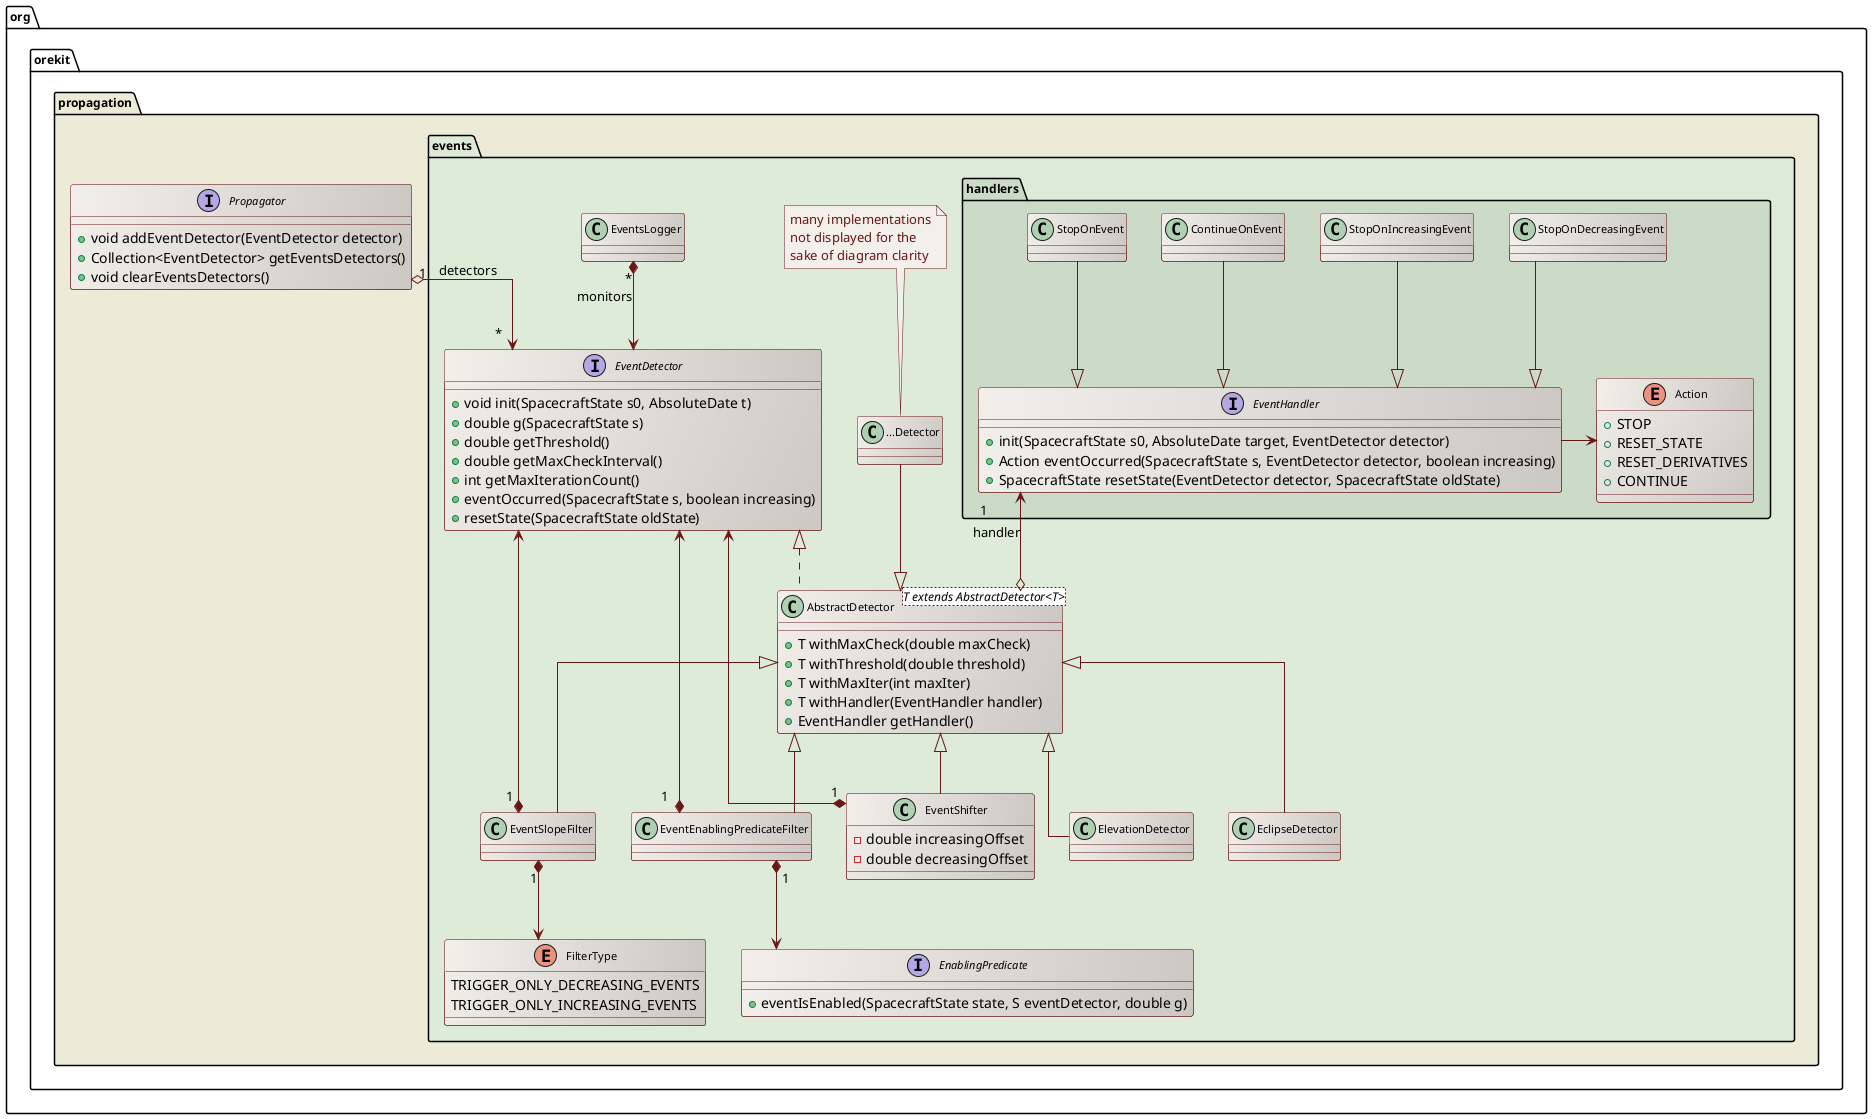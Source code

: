 ' Copyright 2002-2024 CS GROUP
' Licensed to CS GROUP (CS) under one or more
' contributor license agreements.  See the NOTICE file distributed with
' this work for additional information regarding copyright ownership.
' CS licenses this file to You under the Apache License, Version 2.0
' (the "License"); you may not use this file except in compliance with
' the License.  You may obtain a copy of the License at
'
'   http://www.apache.org/licenses/LICENSE-2.0
'
' Unless required by applicable law or agreed to in writing, software
' distributed under the License is distributed on an "AS IS" BASIS,
' WITHOUT WARRANTIES OR CONDITIONS OF ANY KIND, either express or implied.
' See the License for the specific language governing permissions and
' limitations under the License.
 
@startuml

  skinparam svek                  true
  skinparam ClassBackgroundColor  #F3EFEB/CCC9C5
  skinparam ClassArrowColor       #691616
  skinparam ClassBorderColor      #691616
  skinparam NoteBackgroundColor   #F3EFEB
  skinparam NoteBorderColor       #691616
  skinparam NoteFontColor         #691616
  skinparam ClassFontSize         11
  skinparam PackageFontSize       12
  skinparam linetype              ortho

  package org.orekit.propagation #ECEBD8 {

    interface Propagator {
      +void addEventDetector(EventDetector detector)
      +Collection<EventDetector> getEventsDetectors()
      +void clearEventsDetectors()
    }

    package events #DDEBD8 {

      package handlers #CBDBC8 {

        interface EventHandler {
          +init(SpacecraftState s0, AbsoluteDate target, EventDetector detector)
          +Action eventOccurred(SpacecraftState s, EventDetector detector, boolean increasing)
          +SpacecraftState resetState(EventDetector detector, SpacecraftState oldState)
        }

        enum Action {
          +STOP
          +RESET_STATE
          +RESET_DERIVATIVES
          +CONTINUE
        }

        ContinueOnEvent       --|> EventHandler
        StopOnEvent           --|> EventHandler
        StopOnDecreasingEvent --|> EventHandler
        StopOnIncreasingEvent --|> EventHandler

      }

      class EventsLogger

      interface EventDetector {
        +void init(SpacecraftState s0, AbsoluteDate t)
        +double g(SpacecraftState s)
        +double getThreshold()
        +double getMaxCheckInterval()
        +int getMaxIterationCount()
        +eventOccurred(SpacecraftState s, boolean increasing)
        +resetState(SpacecraftState oldState)
      }

      class EventShifter {
       -double increasingOffset
       -double decreasingOffset
      }

      EventDetector <--* "1" EventShifter 
      class "AbstractDetector<T extends AbstractDetector<T>>" as AbstractDetector_T_ {
        +T withMaxCheck(double maxCheck)
        +T withThreshold(double threshold)
        +T withMaxIter(int maxIter)
        +T withHandler(EventHandler handler)
        +EventHandler getHandler()
      }

      enum FilterType {
        TRIGGER_ONLY_DECREASING_EVENTS
        TRIGGER_ONLY_INCREASING_EVENTS
      }

      interface EnablingPredicate {
        +eventIsEnabled(SpacecraftState state, S eventDetector, double g)
      }

      EventsLogger "*" *--> EventDetector : monitors

      EventDetector <--* "1" EventSlopeFilter 
      EventSlopeFilter "1" *--> FilterType

      Propagator "1" o--> "*" EventDetector  : detectors
      EventDetector <--* "1" EventEnablingPredicateFilter 
      EventEnablingPredicateFilter "1" *--> EnablingPredicate

      AbstractDetector_T_ <|-- EventShifter  
      AbstractDetector_T_ <|-- EventSlopeFilter  
      AbstractDetector_T_ <|-- EventEnablingPredicateFilter  

      Action <-left- EventHandler
      EventDetector       <|.. AbstractDetector_T_
      AbstractDetector_T_ <|-- EclipseDetector
      AbstractDetector_T_ <|-- ElevationDetector
      class "...Detector" as DummyDetector
      DummyDetector --|> AbstractDetector_T_
      note top
        many implementations
        not displayed for the
        sake of diagram clarity
      end note

      EventHandler "1" <--o AbstractDetector_T_ : handler

    }

  }

@enduml
